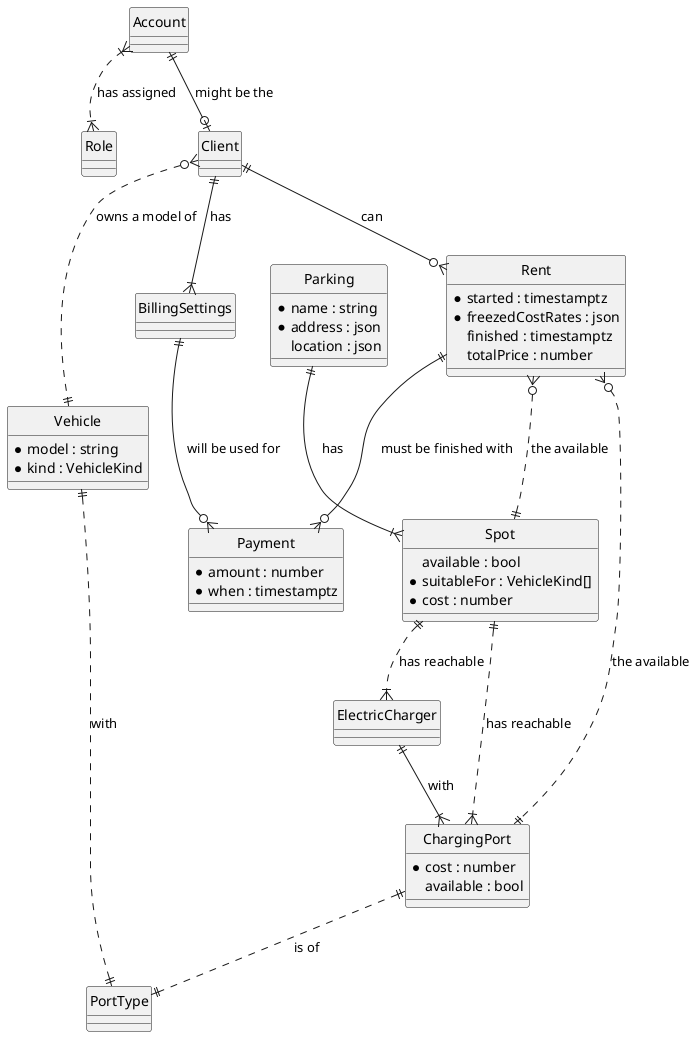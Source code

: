 @startuml
' hide the spot (E)ntity
hide circle

' avoid problems with angled crows feet but makes diagram ugly (uncomment next line to use)
' skinparam linetype ortho

entity Account {}
entity Role {}
entity Client {}
entity BillingSettings {}
entity PortType {}
entity ElectricCharger {}


entity Vehicle {
  * model : string
  * kind : VehicleKind
}

entity Parking {
  * name : string
  * address : json
  location : json
}

entity Spot {
  available : bool
  * suitableFor : VehicleKind[]
  * cost : number
}

entity ChargingPort {
  * cost : number
  available : bool
}

entity Rent {
  * started : timestamptz
  * freezedCostRates : json
  finished : timestamptz
  totalPrice : number
}

entity Payment {
  * amount : number
  * when : timestamptz
}

Account }|..|{ Role : "has assigned"
Account ||--o| Client : "might be the"
Client ||--|{ BillingSettings : has
Client }o..|| Vehicle : "owns a model of"
Vehicle ||..|| PortType : with

Rent }o..|| Spot : "the available"
Rent }o..|| ChargingPort : "the available"
Client ||--o{ Rent : can
BillingSettings ||--o{ Payment : "will be used for"
Rent ||--o{ Payment : "must be finished with"

Parking ||--|{ Spot : has
Spot ||..|{ ElectricCharger : "has reachable"
Spot ||..|{ ChargingPort : "has reachable"
ElectricCharger ||--|{ ChargingPort : with
ChargingPort ||..|| PortType : "is of"

@enduml
